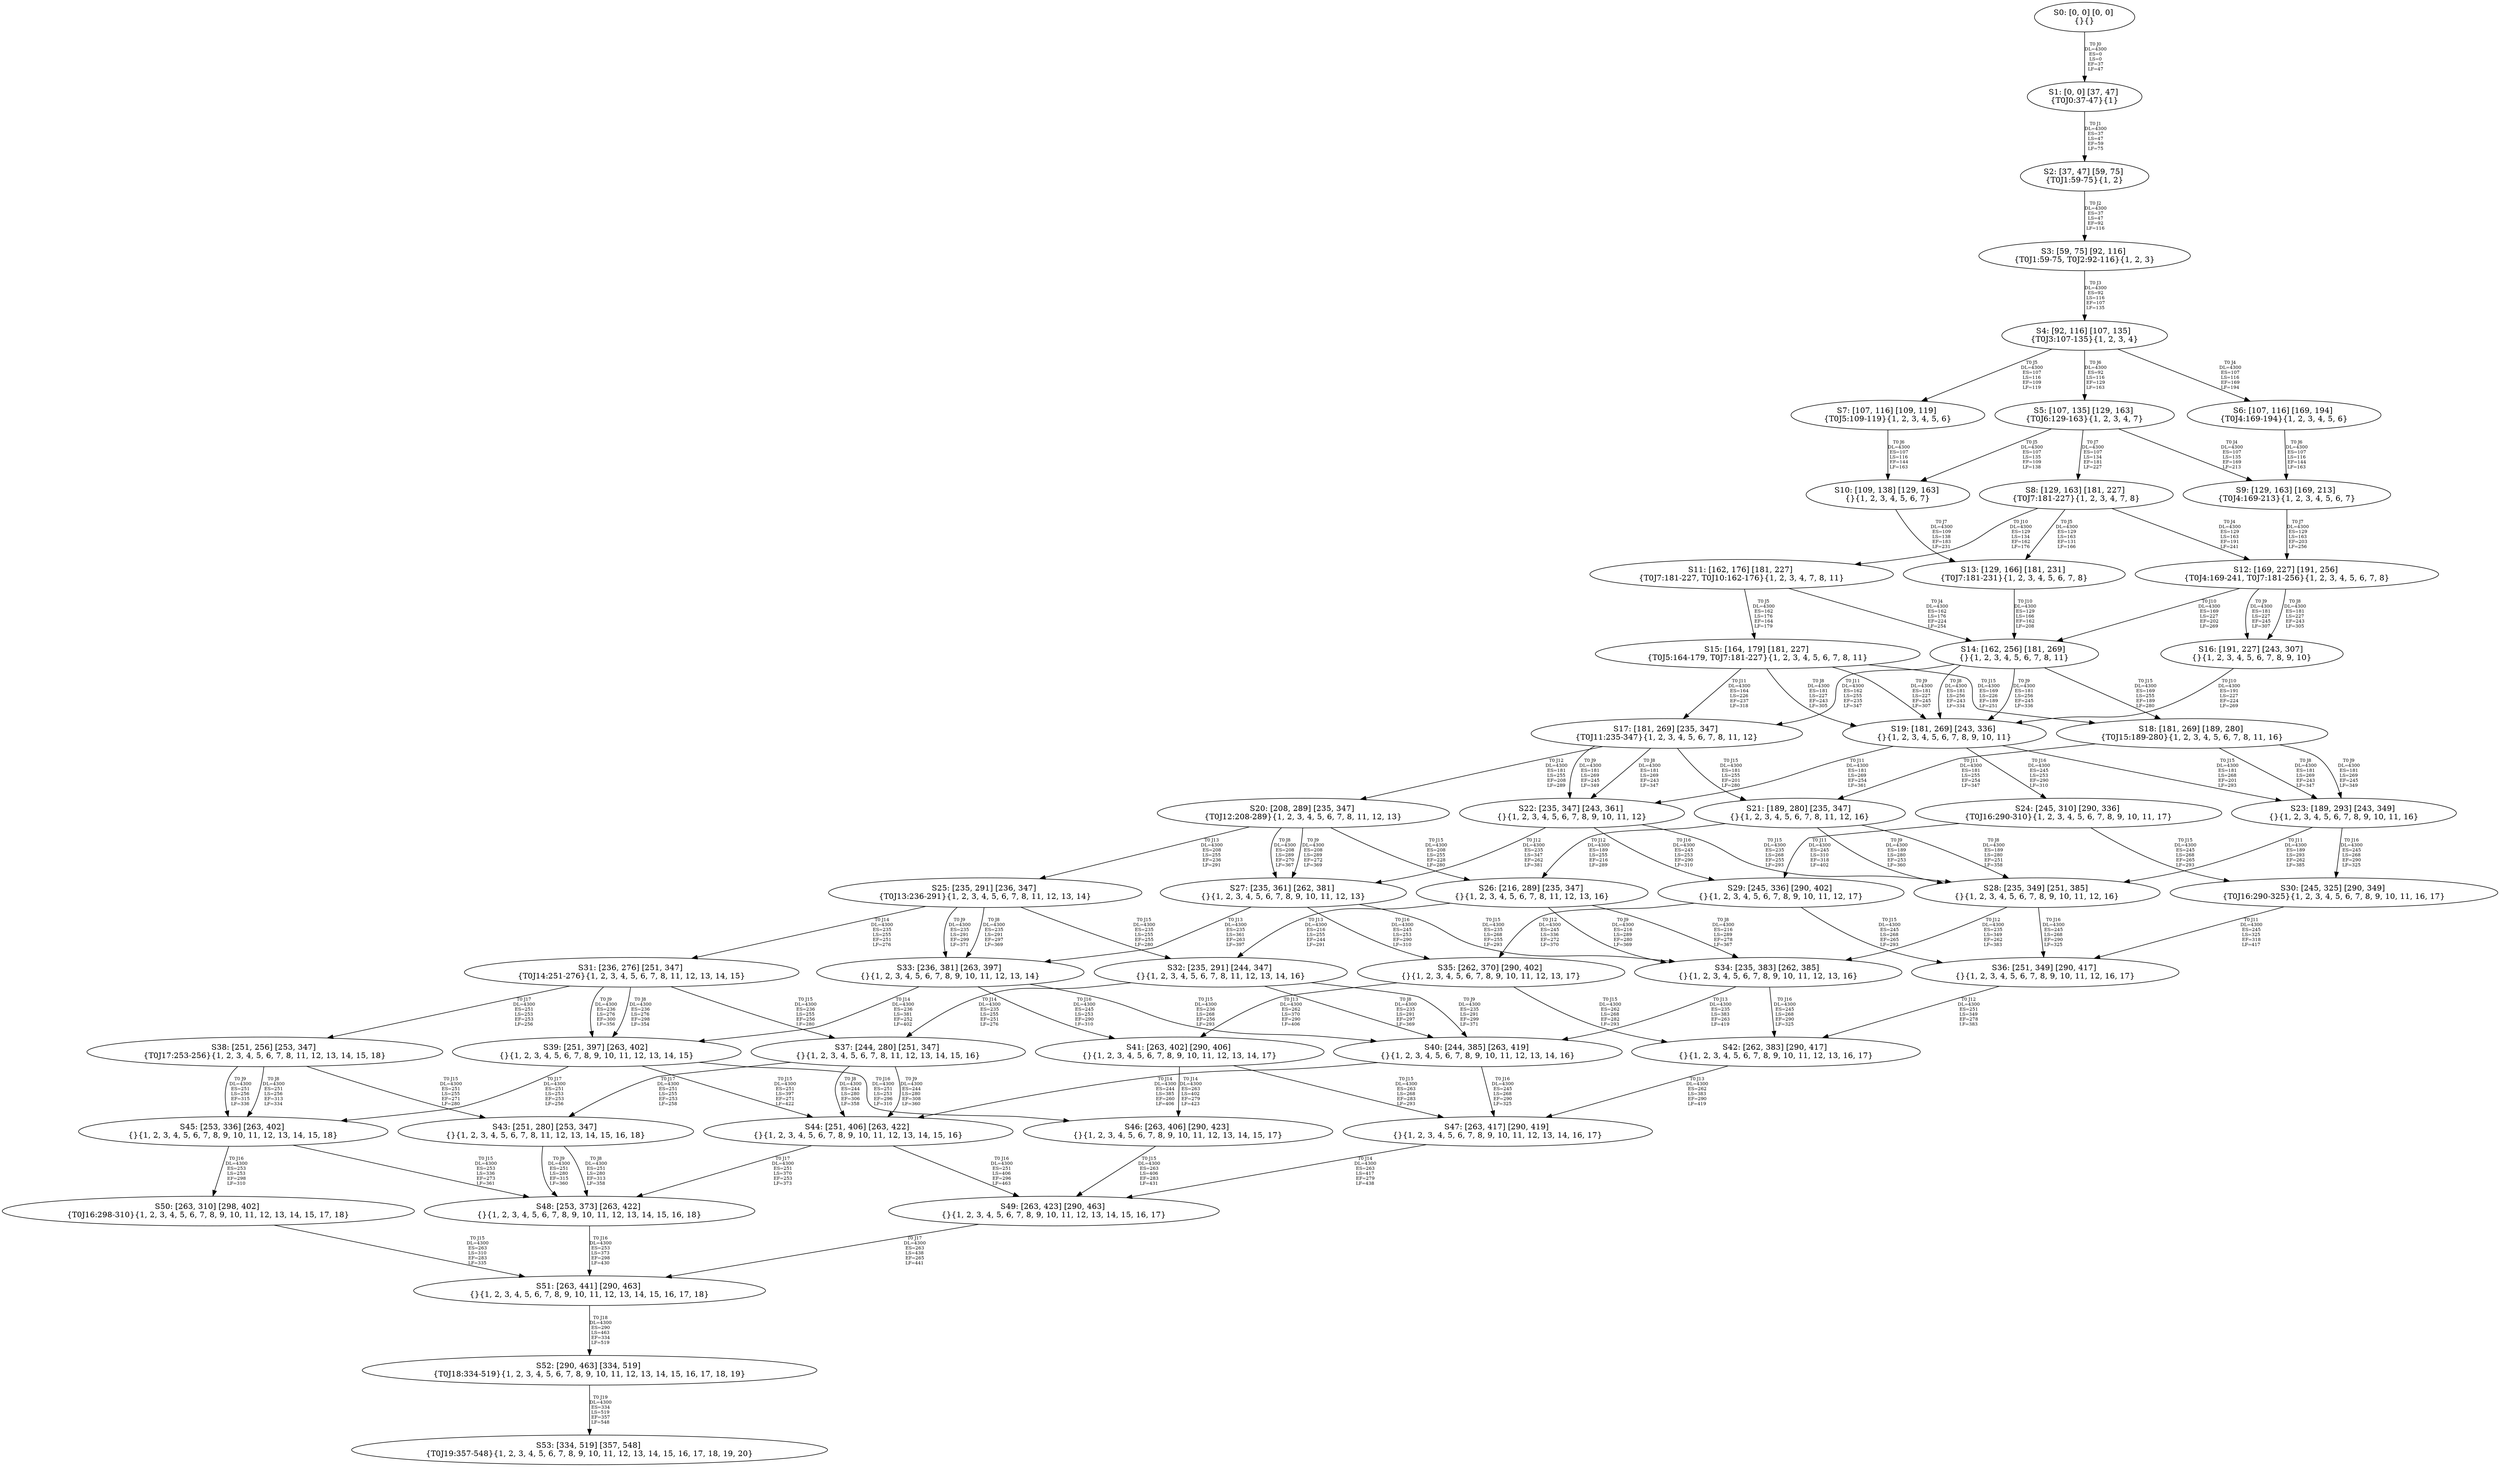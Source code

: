 digraph {
	S0[label="S0: [0, 0] [0, 0] \n{}{}"];
	S1[label="S1: [0, 0] [37, 47] \n{T0J0:37-47}{1}"];
	S2[label="S2: [37, 47] [59, 75] \n{T0J1:59-75}{1, 2}"];
	S3[label="S3: [59, 75] [92, 116] \n{T0J1:59-75, T0J2:92-116}{1, 2, 3}"];
	S4[label="S4: [92, 116] [107, 135] \n{T0J3:107-135}{1, 2, 3, 4}"];
	S5[label="S5: [107, 135] [129, 163] \n{T0J6:129-163}{1, 2, 3, 4, 7}"];
	S6[label="S6: [107, 116] [169, 194] \n{T0J4:169-194}{1, 2, 3, 4, 5, 6}"];
	S7[label="S7: [107, 116] [109, 119] \n{T0J5:109-119}{1, 2, 3, 4, 5, 6}"];
	S8[label="S8: [129, 163] [181, 227] \n{T0J7:181-227}{1, 2, 3, 4, 7, 8}"];
	S9[label="S9: [129, 163] [169, 213] \n{T0J4:169-213}{1, 2, 3, 4, 5, 6, 7}"];
	S10[label="S10: [109, 138] [129, 163] \n{}{1, 2, 3, 4, 5, 6, 7}"];
	S11[label="S11: [162, 176] [181, 227] \n{T0J7:181-227, T0J10:162-176}{1, 2, 3, 4, 7, 8, 11}"];
	S12[label="S12: [169, 227] [191, 256] \n{T0J4:169-241, T0J7:181-256}{1, 2, 3, 4, 5, 6, 7, 8}"];
	S13[label="S13: [129, 166] [181, 231] \n{T0J7:181-231}{1, 2, 3, 4, 5, 6, 7, 8}"];
	S14[label="S14: [162, 256] [181, 269] \n{}{1, 2, 3, 4, 5, 6, 7, 8, 11}"];
	S15[label="S15: [164, 179] [181, 227] \n{T0J5:164-179, T0J7:181-227}{1, 2, 3, 4, 5, 6, 7, 8, 11}"];
	S16[label="S16: [191, 227] [243, 307] \n{}{1, 2, 3, 4, 5, 6, 7, 8, 9, 10}"];
	S17[label="S17: [181, 269] [235, 347] \n{T0J11:235-347}{1, 2, 3, 4, 5, 6, 7, 8, 11, 12}"];
	S18[label="S18: [181, 269] [189, 280] \n{T0J15:189-280}{1, 2, 3, 4, 5, 6, 7, 8, 11, 16}"];
	S19[label="S19: [181, 269] [243, 336] \n{}{1, 2, 3, 4, 5, 6, 7, 8, 9, 10, 11}"];
	S20[label="S20: [208, 289] [235, 347] \n{T0J12:208-289}{1, 2, 3, 4, 5, 6, 7, 8, 11, 12, 13}"];
	S21[label="S21: [189, 280] [235, 347] \n{}{1, 2, 3, 4, 5, 6, 7, 8, 11, 12, 16}"];
	S22[label="S22: [235, 347] [243, 361] \n{}{1, 2, 3, 4, 5, 6, 7, 8, 9, 10, 11, 12}"];
	S23[label="S23: [189, 293] [243, 349] \n{}{1, 2, 3, 4, 5, 6, 7, 8, 9, 10, 11, 16}"];
	S24[label="S24: [245, 310] [290, 336] \n{T0J16:290-310}{1, 2, 3, 4, 5, 6, 7, 8, 9, 10, 11, 17}"];
	S25[label="S25: [235, 291] [236, 347] \n{T0J13:236-291}{1, 2, 3, 4, 5, 6, 7, 8, 11, 12, 13, 14}"];
	S26[label="S26: [216, 289] [235, 347] \n{}{1, 2, 3, 4, 5, 6, 7, 8, 11, 12, 13, 16}"];
	S27[label="S27: [235, 361] [262, 381] \n{}{1, 2, 3, 4, 5, 6, 7, 8, 9, 10, 11, 12, 13}"];
	S28[label="S28: [235, 349] [251, 385] \n{}{1, 2, 3, 4, 5, 6, 7, 8, 9, 10, 11, 12, 16}"];
	S29[label="S29: [245, 336] [290, 402] \n{}{1, 2, 3, 4, 5, 6, 7, 8, 9, 10, 11, 12, 17}"];
	S30[label="S30: [245, 325] [290, 349] \n{T0J16:290-325}{1, 2, 3, 4, 5, 6, 7, 8, 9, 10, 11, 16, 17}"];
	S31[label="S31: [236, 276] [251, 347] \n{T0J14:251-276}{1, 2, 3, 4, 5, 6, 7, 8, 11, 12, 13, 14, 15}"];
	S32[label="S32: [235, 291] [244, 347] \n{}{1, 2, 3, 4, 5, 6, 7, 8, 11, 12, 13, 14, 16}"];
	S33[label="S33: [236, 381] [263, 397] \n{}{1, 2, 3, 4, 5, 6, 7, 8, 9, 10, 11, 12, 13, 14}"];
	S34[label="S34: [235, 383] [262, 385] \n{}{1, 2, 3, 4, 5, 6, 7, 8, 9, 10, 11, 12, 13, 16}"];
	S35[label="S35: [262, 370] [290, 402] \n{}{1, 2, 3, 4, 5, 6, 7, 8, 9, 10, 11, 12, 13, 17}"];
	S36[label="S36: [251, 349] [290, 417] \n{}{1, 2, 3, 4, 5, 6, 7, 8, 9, 10, 11, 12, 16, 17}"];
	S37[label="S37: [244, 280] [251, 347] \n{}{1, 2, 3, 4, 5, 6, 7, 8, 11, 12, 13, 14, 15, 16}"];
	S38[label="S38: [251, 256] [253, 347] \n{T0J17:253-256}{1, 2, 3, 4, 5, 6, 7, 8, 11, 12, 13, 14, 15, 18}"];
	S39[label="S39: [251, 397] [263, 402] \n{}{1, 2, 3, 4, 5, 6, 7, 8, 9, 10, 11, 12, 13, 14, 15}"];
	S40[label="S40: [244, 385] [263, 419] \n{}{1, 2, 3, 4, 5, 6, 7, 8, 9, 10, 11, 12, 13, 14, 16}"];
	S41[label="S41: [263, 402] [290, 406] \n{}{1, 2, 3, 4, 5, 6, 7, 8, 9, 10, 11, 12, 13, 14, 17}"];
	S42[label="S42: [262, 383] [290, 417] \n{}{1, 2, 3, 4, 5, 6, 7, 8, 9, 10, 11, 12, 13, 16, 17}"];
	S43[label="S43: [251, 280] [253, 347] \n{}{1, 2, 3, 4, 5, 6, 7, 8, 11, 12, 13, 14, 15, 16, 18}"];
	S44[label="S44: [251, 406] [263, 422] \n{}{1, 2, 3, 4, 5, 6, 7, 8, 9, 10, 11, 12, 13, 14, 15, 16}"];
	S45[label="S45: [253, 336] [263, 402] \n{}{1, 2, 3, 4, 5, 6, 7, 8, 9, 10, 11, 12, 13, 14, 15, 18}"];
	S46[label="S46: [263, 406] [290, 423] \n{}{1, 2, 3, 4, 5, 6, 7, 8, 9, 10, 11, 12, 13, 14, 15, 17}"];
	S47[label="S47: [263, 417] [290, 419] \n{}{1, 2, 3, 4, 5, 6, 7, 8, 9, 10, 11, 12, 13, 14, 16, 17}"];
	S48[label="S48: [253, 373] [263, 422] \n{}{1, 2, 3, 4, 5, 6, 7, 8, 9, 10, 11, 12, 13, 14, 15, 16, 18}"];
	S49[label="S49: [263, 423] [290, 463] \n{}{1, 2, 3, 4, 5, 6, 7, 8, 9, 10, 11, 12, 13, 14, 15, 16, 17}"];
	S50[label="S50: [263, 310] [298, 402] \n{T0J16:298-310}{1, 2, 3, 4, 5, 6, 7, 8, 9, 10, 11, 12, 13, 14, 15, 17, 18}"];
	S51[label="S51: [263, 441] [290, 463] \n{}{1, 2, 3, 4, 5, 6, 7, 8, 9, 10, 11, 12, 13, 14, 15, 16, 17, 18}"];
	S52[label="S52: [290, 463] [334, 519] \n{T0J18:334-519}{1, 2, 3, 4, 5, 6, 7, 8, 9, 10, 11, 12, 13, 14, 15, 16, 17, 18, 19}"];
	S53[label="S53: [334, 519] [357, 548] \n{T0J19:357-548}{1, 2, 3, 4, 5, 6, 7, 8, 9, 10, 11, 12, 13, 14, 15, 16, 17, 18, 19, 20}"];
	S0 -> S1[label="T0 J0\nDL=4300\nES=0\nLS=0\nEF=37\nLF=47",fontsize=8];
	S1 -> S2[label="T0 J1\nDL=4300\nES=37\nLS=47\nEF=59\nLF=75",fontsize=8];
	S2 -> S3[label="T0 J2\nDL=4300\nES=37\nLS=47\nEF=92\nLF=116",fontsize=8];
	S3 -> S4[label="T0 J3\nDL=4300\nES=92\nLS=116\nEF=107\nLF=135",fontsize=8];
	S4 -> S6[label="T0 J4\nDL=4300\nES=107\nLS=116\nEF=169\nLF=194",fontsize=8];
	S4 -> S7[label="T0 J5\nDL=4300\nES=107\nLS=116\nEF=109\nLF=119",fontsize=8];
	S4 -> S5[label="T0 J6\nDL=4300\nES=92\nLS=116\nEF=129\nLF=163",fontsize=8];
	S5 -> S9[label="T0 J4\nDL=4300\nES=107\nLS=135\nEF=169\nLF=213",fontsize=8];
	S5 -> S10[label="T0 J5\nDL=4300\nES=107\nLS=135\nEF=109\nLF=138",fontsize=8];
	S5 -> S8[label="T0 J7\nDL=4300\nES=107\nLS=134\nEF=181\nLF=227",fontsize=8];
	S6 -> S9[label="T0 J6\nDL=4300\nES=107\nLS=116\nEF=144\nLF=163",fontsize=8];
	S7 -> S10[label="T0 J6\nDL=4300\nES=107\nLS=116\nEF=144\nLF=163",fontsize=8];
	S8 -> S12[label="T0 J4\nDL=4300\nES=129\nLS=163\nEF=191\nLF=241",fontsize=8];
	S8 -> S13[label="T0 J5\nDL=4300\nES=129\nLS=163\nEF=131\nLF=166",fontsize=8];
	S8 -> S11[label="T0 J10\nDL=4300\nES=129\nLS=134\nEF=162\nLF=176",fontsize=8];
	S9 -> S12[label="T0 J7\nDL=4300\nES=129\nLS=163\nEF=203\nLF=256",fontsize=8];
	S10 -> S13[label="T0 J7\nDL=4300\nES=109\nLS=138\nEF=183\nLF=231",fontsize=8];
	S11 -> S14[label="T0 J4\nDL=4300\nES=162\nLS=176\nEF=224\nLF=254",fontsize=8];
	S11 -> S15[label="T0 J5\nDL=4300\nES=162\nLS=176\nEF=164\nLF=179",fontsize=8];
	S12 -> S16[label="T0 J8\nDL=4300\nES=181\nLS=227\nEF=243\nLF=305",fontsize=8];
	S12 -> S16[label="T0 J9\nDL=4300\nES=181\nLS=227\nEF=245\nLF=307",fontsize=8];
	S12 -> S14[label="T0 J10\nDL=4300\nES=169\nLS=227\nEF=202\nLF=269",fontsize=8];
	S13 -> S14[label="T0 J10\nDL=4300\nES=129\nLS=166\nEF=162\nLF=208",fontsize=8];
	S14 -> S19[label="T0 J8\nDL=4300\nES=181\nLS=256\nEF=243\nLF=334",fontsize=8];
	S14 -> S19[label="T0 J9\nDL=4300\nES=181\nLS=256\nEF=245\nLF=336",fontsize=8];
	S14 -> S17[label="T0 J11\nDL=4300\nES=162\nLS=255\nEF=235\nLF=347",fontsize=8];
	S14 -> S18[label="T0 J15\nDL=4300\nES=169\nLS=255\nEF=189\nLF=280",fontsize=8];
	S15 -> S19[label="T0 J8\nDL=4300\nES=181\nLS=227\nEF=243\nLF=305",fontsize=8];
	S15 -> S19[label="T0 J9\nDL=4300\nES=181\nLS=227\nEF=245\nLF=307",fontsize=8];
	S15 -> S17[label="T0 J11\nDL=4300\nES=164\nLS=226\nEF=237\nLF=318",fontsize=8];
	S15 -> S18[label="T0 J15\nDL=4300\nES=169\nLS=226\nEF=189\nLF=251",fontsize=8];
	S16 -> S19[label="T0 J10\nDL=4300\nES=191\nLS=227\nEF=224\nLF=269",fontsize=8];
	S17 -> S22[label="T0 J8\nDL=4300\nES=181\nLS=269\nEF=243\nLF=347",fontsize=8];
	S17 -> S22[label="T0 J9\nDL=4300\nES=181\nLS=269\nEF=245\nLF=349",fontsize=8];
	S17 -> S20[label="T0 J12\nDL=4300\nES=181\nLS=255\nEF=208\nLF=289",fontsize=8];
	S17 -> S21[label="T0 J15\nDL=4300\nES=181\nLS=255\nEF=201\nLF=280",fontsize=8];
	S18 -> S23[label="T0 J8\nDL=4300\nES=181\nLS=269\nEF=243\nLF=347",fontsize=8];
	S18 -> S23[label="T0 J9\nDL=4300\nES=181\nLS=269\nEF=245\nLF=349",fontsize=8];
	S18 -> S21[label="T0 J11\nDL=4300\nES=181\nLS=255\nEF=254\nLF=347",fontsize=8];
	S19 -> S22[label="T0 J11\nDL=4300\nES=181\nLS=269\nEF=254\nLF=361",fontsize=8];
	S19 -> S23[label="T0 J15\nDL=4300\nES=181\nLS=268\nEF=201\nLF=293",fontsize=8];
	S19 -> S24[label="T0 J16\nDL=4300\nES=245\nLS=253\nEF=290\nLF=310",fontsize=8];
	S20 -> S27[label="T0 J8\nDL=4300\nES=208\nLS=289\nEF=270\nLF=367",fontsize=8];
	S20 -> S27[label="T0 J9\nDL=4300\nES=208\nLS=289\nEF=272\nLF=369",fontsize=8];
	S20 -> S25[label="T0 J13\nDL=4300\nES=208\nLS=255\nEF=236\nLF=291",fontsize=8];
	S20 -> S26[label="T0 J15\nDL=4300\nES=208\nLS=255\nEF=228\nLF=280",fontsize=8];
	S21 -> S28[label="T0 J8\nDL=4300\nES=189\nLS=280\nEF=251\nLF=358",fontsize=8];
	S21 -> S28[label="T0 J9\nDL=4300\nES=189\nLS=280\nEF=253\nLF=360",fontsize=8];
	S21 -> S26[label="T0 J12\nDL=4300\nES=189\nLS=255\nEF=216\nLF=289",fontsize=8];
	S22 -> S27[label="T0 J12\nDL=4300\nES=235\nLS=347\nEF=262\nLF=381",fontsize=8];
	S22 -> S28[label="T0 J15\nDL=4300\nES=235\nLS=268\nEF=255\nLF=293",fontsize=8];
	S22 -> S29[label="T0 J16\nDL=4300\nES=245\nLS=253\nEF=290\nLF=310",fontsize=8];
	S23 -> S28[label="T0 J11\nDL=4300\nES=189\nLS=293\nEF=262\nLF=385",fontsize=8];
	S23 -> S30[label="T0 J16\nDL=4300\nES=245\nLS=268\nEF=290\nLF=325",fontsize=8];
	S24 -> S29[label="T0 J11\nDL=4300\nES=245\nLS=310\nEF=318\nLF=402",fontsize=8];
	S24 -> S30[label="T0 J15\nDL=4300\nES=245\nLS=268\nEF=265\nLF=293",fontsize=8];
	S25 -> S33[label="T0 J8\nDL=4300\nES=235\nLS=291\nEF=297\nLF=369",fontsize=8];
	S25 -> S33[label="T0 J9\nDL=4300\nES=235\nLS=291\nEF=299\nLF=371",fontsize=8];
	S25 -> S31[label="T0 J14\nDL=4300\nES=235\nLS=255\nEF=251\nLF=276",fontsize=8];
	S25 -> S32[label="T0 J15\nDL=4300\nES=235\nLS=255\nEF=255\nLF=280",fontsize=8];
	S26 -> S34[label="T0 J8\nDL=4300\nES=216\nLS=289\nEF=278\nLF=367",fontsize=8];
	S26 -> S34[label="T0 J9\nDL=4300\nES=216\nLS=289\nEF=280\nLF=369",fontsize=8];
	S26 -> S32[label="T0 J13\nDL=4300\nES=216\nLS=255\nEF=244\nLF=291",fontsize=8];
	S27 -> S33[label="T0 J13\nDL=4300\nES=235\nLS=361\nEF=263\nLF=397",fontsize=8];
	S27 -> S34[label="T0 J15\nDL=4300\nES=235\nLS=268\nEF=255\nLF=293",fontsize=8];
	S27 -> S35[label="T0 J16\nDL=4300\nES=245\nLS=253\nEF=290\nLF=310",fontsize=8];
	S28 -> S34[label="T0 J12\nDL=4300\nES=235\nLS=349\nEF=262\nLF=383",fontsize=8];
	S28 -> S36[label="T0 J16\nDL=4300\nES=245\nLS=268\nEF=290\nLF=325",fontsize=8];
	S29 -> S35[label="T0 J12\nDL=4300\nES=245\nLS=336\nEF=272\nLF=370",fontsize=8];
	S29 -> S36[label="T0 J15\nDL=4300\nES=245\nLS=268\nEF=265\nLF=293",fontsize=8];
	S30 -> S36[label="T0 J11\nDL=4300\nES=245\nLS=325\nEF=318\nLF=417",fontsize=8];
	S31 -> S39[label="T0 J8\nDL=4300\nES=236\nLS=276\nEF=298\nLF=354",fontsize=8];
	S31 -> S39[label="T0 J9\nDL=4300\nES=236\nLS=276\nEF=300\nLF=356",fontsize=8];
	S31 -> S37[label="T0 J15\nDL=4300\nES=236\nLS=255\nEF=256\nLF=280",fontsize=8];
	S31 -> S38[label="T0 J17\nDL=4300\nES=251\nLS=253\nEF=253\nLF=256",fontsize=8];
	S32 -> S40[label="T0 J8\nDL=4300\nES=235\nLS=291\nEF=297\nLF=369",fontsize=8];
	S32 -> S40[label="T0 J9\nDL=4300\nES=235\nLS=291\nEF=299\nLF=371",fontsize=8];
	S32 -> S37[label="T0 J14\nDL=4300\nES=235\nLS=255\nEF=251\nLF=276",fontsize=8];
	S33 -> S39[label="T0 J14\nDL=4300\nES=236\nLS=381\nEF=252\nLF=402",fontsize=8];
	S33 -> S40[label="T0 J15\nDL=4300\nES=236\nLS=268\nEF=256\nLF=293",fontsize=8];
	S33 -> S41[label="T0 J16\nDL=4300\nES=245\nLS=253\nEF=290\nLF=310",fontsize=8];
	S34 -> S40[label="T0 J13\nDL=4300\nES=235\nLS=383\nEF=263\nLF=419",fontsize=8];
	S34 -> S42[label="T0 J16\nDL=4300\nES=245\nLS=268\nEF=290\nLF=325",fontsize=8];
	S35 -> S41[label="T0 J13\nDL=4300\nES=262\nLS=370\nEF=290\nLF=406",fontsize=8];
	S35 -> S42[label="T0 J15\nDL=4300\nES=262\nLS=268\nEF=282\nLF=293",fontsize=8];
	S36 -> S42[label="T0 J12\nDL=4300\nES=251\nLS=349\nEF=278\nLF=383",fontsize=8];
	S37 -> S44[label="T0 J8\nDL=4300\nES=244\nLS=280\nEF=306\nLF=358",fontsize=8];
	S37 -> S44[label="T0 J9\nDL=4300\nES=244\nLS=280\nEF=308\nLF=360",fontsize=8];
	S37 -> S43[label="T0 J17\nDL=4300\nES=251\nLS=255\nEF=253\nLF=258",fontsize=8];
	S38 -> S45[label="T0 J8\nDL=4300\nES=251\nLS=256\nEF=313\nLF=334",fontsize=8];
	S38 -> S45[label="T0 J9\nDL=4300\nES=251\nLS=256\nEF=315\nLF=336",fontsize=8];
	S38 -> S43[label="T0 J15\nDL=4300\nES=251\nLS=255\nEF=271\nLF=280",fontsize=8];
	S39 -> S44[label="T0 J15\nDL=4300\nES=251\nLS=397\nEF=271\nLF=422",fontsize=8];
	S39 -> S46[label="T0 J16\nDL=4300\nES=251\nLS=253\nEF=296\nLF=310",fontsize=8];
	S39 -> S45[label="T0 J17\nDL=4300\nES=251\nLS=253\nEF=253\nLF=256",fontsize=8];
	S40 -> S44[label="T0 J14\nDL=4300\nES=244\nLS=385\nEF=260\nLF=406",fontsize=8];
	S40 -> S47[label="T0 J16\nDL=4300\nES=245\nLS=268\nEF=290\nLF=325",fontsize=8];
	S41 -> S46[label="T0 J14\nDL=4300\nES=263\nLS=402\nEF=279\nLF=423",fontsize=8];
	S41 -> S47[label="T0 J15\nDL=4300\nES=263\nLS=268\nEF=283\nLF=293",fontsize=8];
	S42 -> S47[label="T0 J13\nDL=4300\nES=262\nLS=383\nEF=290\nLF=419",fontsize=8];
	S43 -> S48[label="T0 J8\nDL=4300\nES=251\nLS=280\nEF=313\nLF=358",fontsize=8];
	S43 -> S48[label="T0 J9\nDL=4300\nES=251\nLS=280\nEF=315\nLF=360",fontsize=8];
	S44 -> S49[label="T0 J16\nDL=4300\nES=251\nLS=406\nEF=296\nLF=463",fontsize=8];
	S44 -> S48[label="T0 J17\nDL=4300\nES=251\nLS=370\nEF=253\nLF=373",fontsize=8];
	S45 -> S48[label="T0 J15\nDL=4300\nES=253\nLS=336\nEF=273\nLF=361",fontsize=8];
	S45 -> S50[label="T0 J16\nDL=4300\nES=253\nLS=253\nEF=298\nLF=310",fontsize=8];
	S46 -> S49[label="T0 J15\nDL=4300\nES=263\nLS=406\nEF=283\nLF=431",fontsize=8];
	S47 -> S49[label="T0 J14\nDL=4300\nES=263\nLS=417\nEF=279\nLF=438",fontsize=8];
	S48 -> S51[label="T0 J16\nDL=4300\nES=253\nLS=373\nEF=298\nLF=430",fontsize=8];
	S49 -> S51[label="T0 J17\nDL=4300\nES=263\nLS=438\nEF=265\nLF=441",fontsize=8];
	S50 -> S51[label="T0 J15\nDL=4300\nES=263\nLS=310\nEF=283\nLF=335",fontsize=8];
	S51 -> S52[label="T0 J18\nDL=4300\nES=290\nLS=463\nEF=334\nLF=519",fontsize=8];
	S52 -> S53[label="T0 J19\nDL=4300\nES=334\nLS=519\nEF=357\nLF=548",fontsize=8];
}

